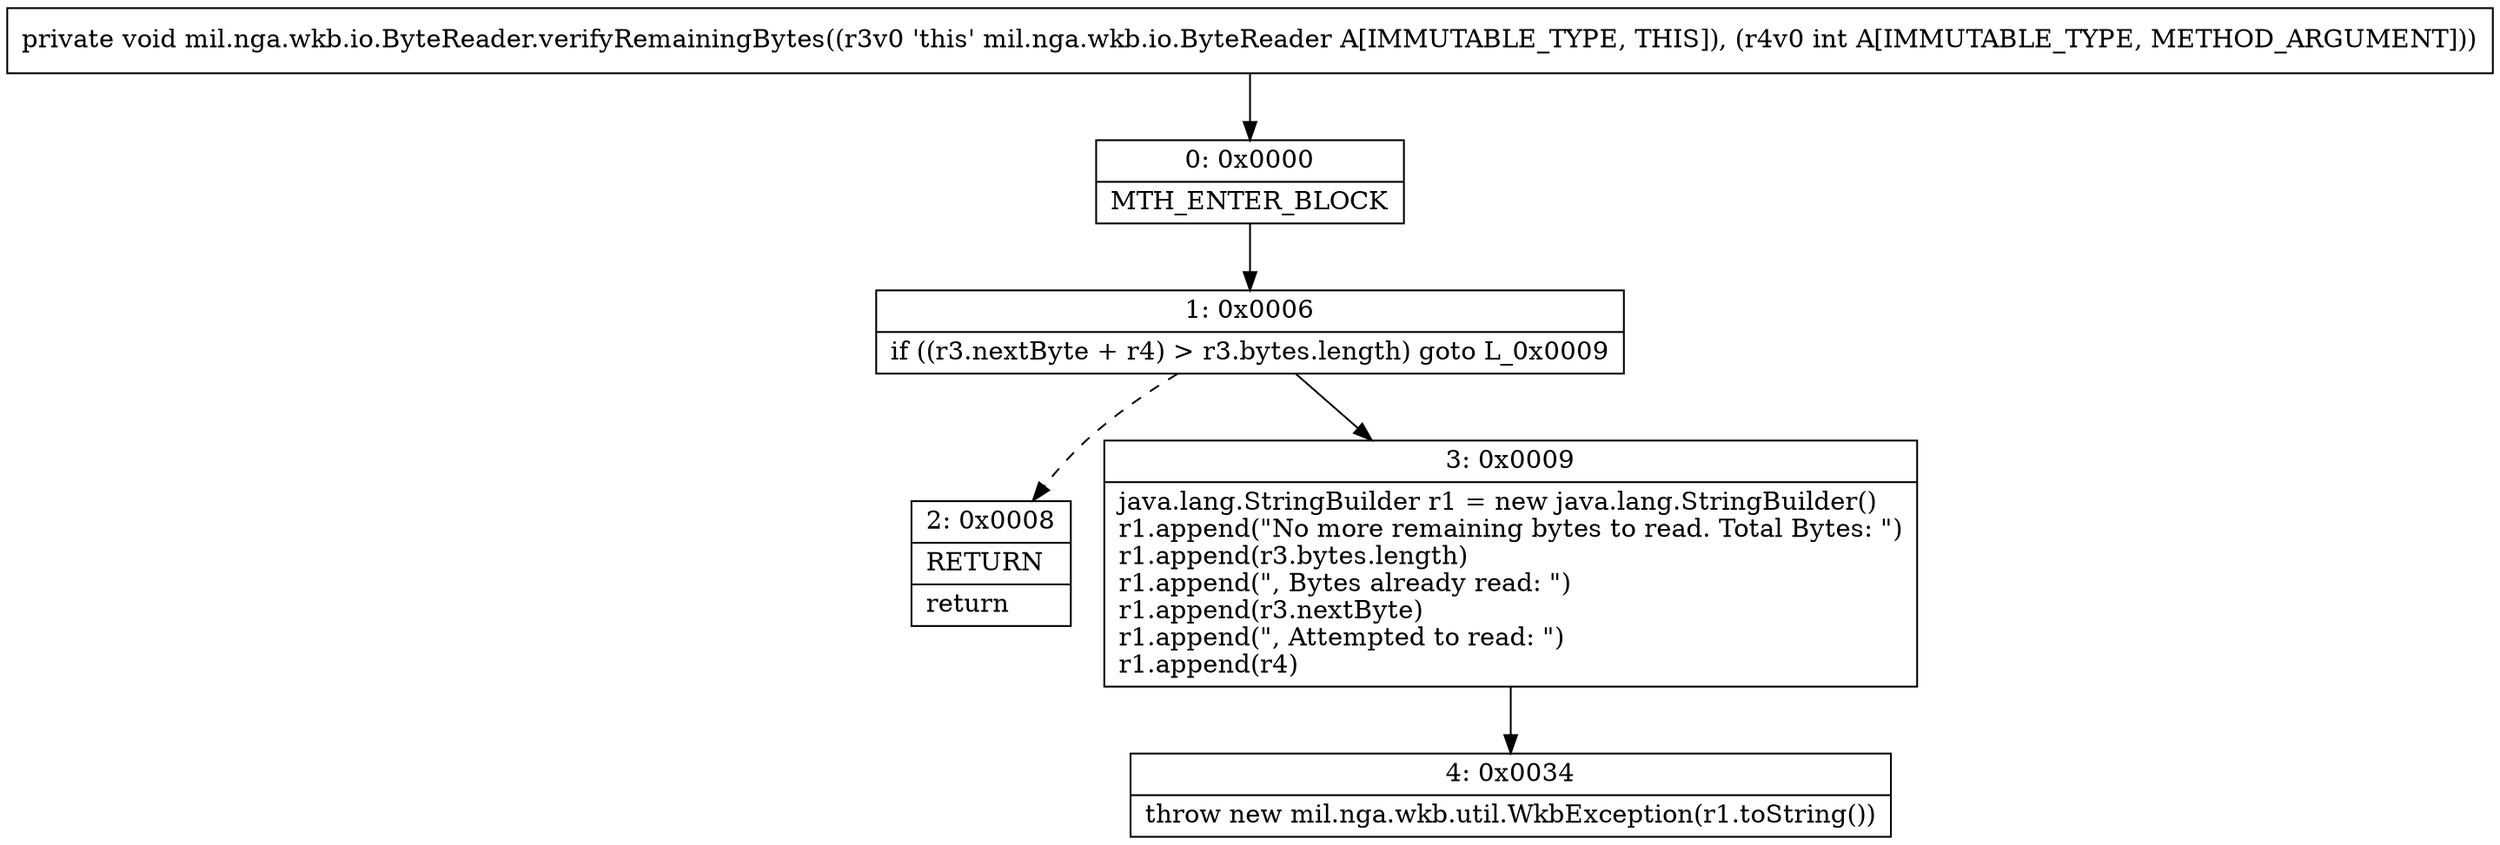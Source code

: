 digraph "CFG formil.nga.wkb.io.ByteReader.verifyRemainingBytes(I)V" {
Node_0 [shape=record,label="{0\:\ 0x0000|MTH_ENTER_BLOCK\l}"];
Node_1 [shape=record,label="{1\:\ 0x0006|if ((r3.nextByte + r4) \> r3.bytes.length) goto L_0x0009\l}"];
Node_2 [shape=record,label="{2\:\ 0x0008|RETURN\l|return\l}"];
Node_3 [shape=record,label="{3\:\ 0x0009|java.lang.StringBuilder r1 = new java.lang.StringBuilder()\lr1.append(\"No more remaining bytes to read. Total Bytes: \")\lr1.append(r3.bytes.length)\lr1.append(\", Bytes already read: \")\lr1.append(r3.nextByte)\lr1.append(\", Attempted to read: \")\lr1.append(r4)\l}"];
Node_4 [shape=record,label="{4\:\ 0x0034|throw new mil.nga.wkb.util.WkbException(r1.toString())\l}"];
MethodNode[shape=record,label="{private void mil.nga.wkb.io.ByteReader.verifyRemainingBytes((r3v0 'this' mil.nga.wkb.io.ByteReader A[IMMUTABLE_TYPE, THIS]), (r4v0 int A[IMMUTABLE_TYPE, METHOD_ARGUMENT])) }"];
MethodNode -> Node_0;
Node_0 -> Node_1;
Node_1 -> Node_2[style=dashed];
Node_1 -> Node_3;
Node_3 -> Node_4;
}

